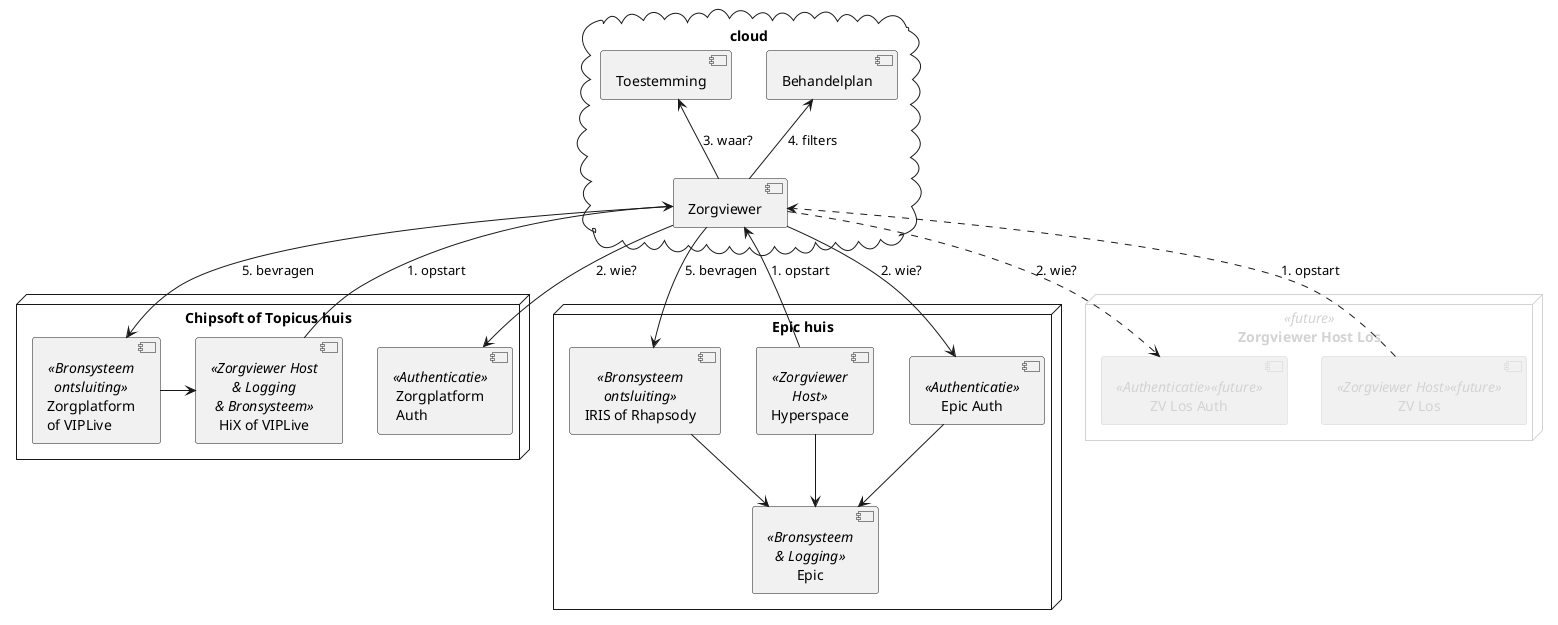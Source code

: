 @startuml

cloud "cloud" {
 [Zorgviewer]
 [Behandelplan]
 [Toestemming]
}

node "Epic huis" {
 [Hyperspace] <<Zorgviewer\nHost>>
 [Epic Auth] <<Authenticatie>>
 [IRIS of Rhapsody] <<Bronsysteem\nontsluiting>> as Broker
 [Epic] <<Bronsysteem\n& Logging>>
 [Hyperspace]-->[Epic]
 [Broker]-->[Epic]
 [Epic Auth]-->[Epic]
}

node "Chipsoft of Topicus huis" {
 [HiX of VIPLive] <<Zorgviewer Host\n& Logging\n& Bronsysteem>>
 [Zorgplatform\nAuth] <<Authenticatie>>
 [Zorgplatform\nof VIPLive] <<Bronsysteem\nontsluiting>>
 [Zorgplatform\nof VIPLive]->[HiX of VIPLive]
}

skinparam node {
  fontColor<<future>> LightGray
  borderColor<<future>> LightGray
}
skinparam component {
  fontColor<<future>> LightGray
  borderColor<<future>> LightGray
}

node "Zorgviewer Host Los" <<future>> {
 [ZV Los] <<Zorgviewer Host>> <<future>>
 [ZV Los Auth] <<Authenticatie>> <<future>>
}

[Hyperspace]-u->[Zorgviewer] :  1. opstart
[HiX of VIPLive]-u->[Zorgviewer] : 1. opstart
[ZV Los]..>[Zorgviewer] : 1. opstart
[Zorgviewer]-d->[Epic Auth] : 2. wie?
[Zorgviewer]..>[ZV Los Auth] : 2. wie?
[Zorgviewer]-d->[Zorgplatform\nAuth] : 2. wie?
[Zorgviewer]-u->[Toestemming] : 3. waar?
[Zorgviewer]-u->[Behandelplan] : 4. filters
[Zorgviewer]->[Zorgplatform\nof VIPLive] : 5. bevragen
[Zorgviewer]->[Broker] : 5. bevragen

@enduml